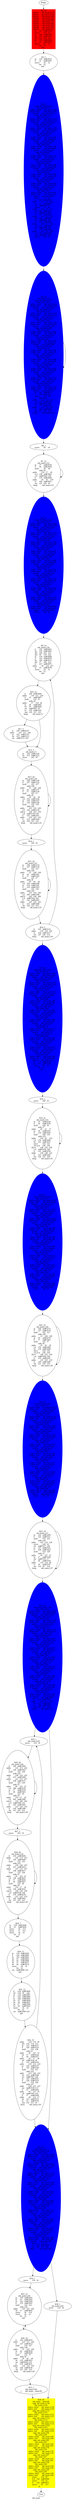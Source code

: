 digraph G{
	label = "old_main"	style = "dashed";
	color = purple;
	Node0 [label = "Begin"];
	Node0 -> {Node2 }
	Node1 [label = "End"];
	Node1 -> {}
	Node2 [label = "B2_20\nspawn	old_main.L122\nspawn	old_main.L113\nspawn	old_main.L104\nspawn	old_main.L95\nspawn	old_main.L86\nspawn	old_main.L77\nspawn	old_main.L68\nspawn	old_main.L59\nspawn	old_main.L50\nspawn	old_main.L41\nla	r13	nd#2933	\nmove	r14	r0	\nli	r26	nd#2939	\nlw	r27	nd#2941	\ndiv	r12	r26	r27	\nla	r19	nd#2945	\nli	r5	nd#2947	\nmove	r4	r2	\nfst	r2	\njalr	\n"];
	Node2 -> {Node3 }
	Node3 [label = "B3_5\nla	r19	nd#2953	\nli	r5	nd#2955	\nmove	r4	r2	\nfst	r2	\njalr	\n"];
	Node3 -> {Node4 }
	Node4 [label = "B4_62\ncqip	old_main.L122\nold_main.L122:\npslice_entry	old_main.L122\npslice_exit	old_main.L122\nspawn	old_main.L123\ncqip	old_main.L113\nold_main.L113:\npslice_entry	old_main.L113\npslice_exit	old_main.L113\nspawn	old_main.L114\ncqip	old_main.L104\nold_main.L104:\npslice_entry	old_main.L104\npslice_exit	old_main.L104\nspawn	old_main.L105\ncqip	old_main.L95\nold_main.L95:\npslice_entry	old_main.L95\npslice_exit	old_main.L95\nspawn	old_main.L96\ncqip	old_main.L86\nold_main.L86:\npslice_entry	old_main.L86\npslice_exit	old_main.L86\nspawn	old_main.L87\ncqip	old_main.L77\nold_main.L77:\npslice_entry	old_main.L77\npslice_exit	old_main.L77\nspawn	old_main.L78\ncqip	old_main.L68\nold_main.L68:\npslice_entry	old_main.L68\npslice_exit	old_main.L68\nspawn	old_main.L69\ncqip	old_main.L59\nold_main.L59:\npslice_entry	old_main.L59\npslice_exit	old_main.L59\nspawn	old_main.L60\ncqip	old_main.L50\nold_main.L50:\npslice_entry	old_main.L50\npslice_exit	old_main.L50\nspawn	old_main.L51\ncqip	old_main.L41\nold_main.L41:\npslice_entry	old_main.L41\npslice_exit	old_main.L41\nspawn	old_main.L42\nmove	r11	r9	\nli	r28	nd#2962	\naddu	r5	r11	r28	\nla	r6	nd#2965	\nsw	nd#2968	r6	\nmove	r7	r0	\naddu	r10	r11	r7	\nli.d	r60	nd#2974	\ns.d	nd#2976	r60	\nli	r8	nd#2980	\naddu	r9	r11	r8	\nli.d	r62	nd#2983	\ns.d	nd#2985	r62	\nli	r10	nd#2989	\naddu	r19	r11	r10	\nli.d	r32	nd#2992	\ns.d	nd#2994	r32	\nli	r20	nd#2998	\naddu	r21	r11	r20	\nli.d	r34	nd#3001	\ns.d	nd#3003	r34	\nmove	r22	r0	\n"];
	Node4 -> {Node5 }
	Node5 [label = "B5_52\nold_main.L30:\ncqip	old_main.L123\nold_main.L123:\npslice_entry	old_main.L123\npslice_exit	old_main.L123\nspawn	old_main.L124\ncqip	old_main.L114\nold_main.L114:\npslice_entry	old_main.L114\npslice_exit	old_main.L114\nspawn	old_main.L115\ncqip	old_main.L105\nold_main.L105:\npslice_entry	old_main.L105\npslice_exit	old_main.L105\nspawn	old_main.L106\ncqip	old_main.L96\nold_main.L96:\npslice_entry	old_main.L96\npslice_exit	old_main.L96\nspawn	old_main.L97\ncqip	old_main.L87\nold_main.L87:\npslice_entry	old_main.L87\npslice_exit	old_main.L87\nspawn	old_main.L88\ncqip	old_main.L78\nold_main.L78:\npslice_entry	old_main.L78\npslice_exit	old_main.L78\nspawn	old_main.L79\ncqip	old_main.L69\nold_main.L69:\npslice_entry	old_main.L69\npslice_exit	old_main.L69\nspawn	old_main.L70\ncqip	old_main.L60\nold_main.L60:\npslice_entry	old_main.L60\npslice_exit	old_main.L60\nspawn	old_main.L61\ncqip	old_main.L51\nold_main.L51:\npslice_entry	old_main.L51\npslice_exit	old_main.L51\nspawn	old_main.L52\ncqip	old_main.L42\nold_main.L42:\npslice_entry	old_main.L42\npslice_exit	old_main.L42\nspawn	old_main.L43\nla	r23	nd#3011	\nli	r24	nd#3013	\nmult	r22	r24	\nmflo	r25	\naddu	r26	r23	r25	\nli.d	r36	nd#3018	\ns.d	nd#3020	r36	\nli	r27	nd#3023	\naddu	r22	r22	r27	\nli	r28	nd#3026	\nsle	r5	r28	r22	\nbeqz	old_main.L30\n"];
	Node5 -> {Node6 Node5 }
	Node6 [label = "B6_1\nmove	r6	r0	\n"];
	Node6 -> {Node7 }
	Node7 [label = "B7_12\nold_main.L31:\nla	r7	nd#3036	\nli	r8	nd#3038	\nmult	r6	r8	\nmflo	r9	\naddu	r10	r7	r9	\nli.d	r38	nd#3043	\ns.d	nd#3045	r38	\nli	r19	nd#3048	\naddu	r6	r6	r19	\nli	r20	nd#3051	\nsle	r21	r20	r6	\nbeqz	old_main.L31\n"];
	Node7 -> {Node8 Node7 }
	Node8 [label = "B8_41\ncqip	old_main.L124\nold_main.L124:\npslice_entry	old_main.L124\npslice_exit	old_main.L124\nspawn	old_main.L125\ncqip	old_main.L115\nold_main.L115:\npslice_entry	old_main.L115\npslice_exit	old_main.L115\nspawn	old_main.L116\ncqip	old_main.L106\nold_main.L106:\npslice_entry	old_main.L106\npslice_exit	old_main.L106\nspawn	old_main.L107\ncqip	old_main.L97\nold_main.L97:\npslice_entry	old_main.L97\npslice_exit	old_main.L97\nspawn	old_main.L98\ncqip	old_main.L88\nold_main.L88:\npslice_entry	old_main.L88\npslice_exit	old_main.L88\nspawn	old_main.L89\ncqip	old_main.L79\nold_main.L79:\npslice_entry	old_main.L79\npslice_exit	old_main.L79\nspawn	old_main.L80\ncqip	old_main.L70\nold_main.L70:\npslice_entry	old_main.L70\npslice_exit	old_main.L70\nspawn	old_main.L71\ncqip	old_main.L61\nold_main.L61:\npslice_entry	old_main.L61\npslice_exit	old_main.L61\nspawn	old_main.L62\ncqip	old_main.L52\nold_main.L52:\npslice_entry	old_main.L52\npslice_exit	old_main.L52\nspawn	old_main.L53\ncqip	old_main.L43\nold_main.L43:\npslice_entry	old_main.L43\npslice_exit	old_main.L43\nspawn	old_main.L44\nmove	r14	r0	\n"];
	Node8 -> {Node9 }
	Node9 [label = "B9_14\nold_main.L34:\nli	r22	nd#3061	\nlw	r23	nd#3063	\ndiv	r24	r22	r23	\ndiv	r6	r14	r24	\nla	r19	nd#3068	\nli	r25	nd#3070	\nlw	r26	nd#3072	\ndiv	r7	r26	r25	\nli	r27	nd#3075	\naddu	r8	r14	r27	\nla	r5	nd#3078	\nmove	r4	r2	\nfst	r2	\njalr	\n"];
	Node9 -> {Node10 }
	Node10 [label = "B10_12\nli	r28	nd#3084	\naddu	r19	r11	r28	\nli	r5	nd#3087	\nmult	r14	r5	\nmflo	r6	\naddu	r7	r19	r6	\nla	r8	nd#3092	\nlw	r9	nd#3094	\nsw	nd#3097	r9	\nla	r10	nd#3101	\nsne	r19	r13	r10	\nbeqz	old_main.L7\n"];
	Node10 -> {Node11 Node12 }
	Node11 [label = "B11_5\nli	r20	nd#3107	\naddu	r21	r13	r20	\nla	r22	nd#3110	\nlw	r23	nd#3112	\nsw	nd#3115	r23	\n"];
	Node11 -> {Node12 }
	Node12 [label = "B12_3\nold_main.L7:\nla	r24	nd#3120	\nlw	r13	nd#3122	\nmove	r25	r0	\n"];
	Node12 -> {Node13 }
	Node13 [label = "B13_24\nold_main.L32:\nla	r26	nd#3130	\nli	r27	nd#3132	\nmult	r25	r27	\nmflo	r28	\naddu	r5	r26	r28	\nla	r6	nd#3137	\nli	r7	nd#3139	\nmult	r25	r7	\nmflo	r8	\naddu	r9	r6	r8	\nl.d	r52	nd#3144	\nla	r10	nd#3147	\nli	r19	nd#3149	\nmult	r25	r19	\nmflo	r20	\naddu	r21	r10	r20	\nl.d	r54	nd#3154	\nadd.d	r56	r52	r54	\ns.d	nd#3158	r56	\nli	r22	nd#3161	\naddu	r25	r25	r22	\nli	r23	nd#3164	\nsle	r24	r23	r25	\nbeqz	old_main.L32\n"];
	Node13 -> {Node14 Node13 }
	Node14 [label = "B14_1\nmove	r25	r0	\n"];
	Node14 -> {Node15 }
	Node15 [label = "B15_24\nold_main.L33:\nla	r26	nd#3174	\nli	r27	nd#3176	\nmult	r25	r27	\nmflo	r28	\naddu	r5	r26	r28	\nla	r6	nd#3181	\nli	r7	nd#3183	\nmult	r25	r7	\nmflo	r8	\naddu	r9	r6	r8	\nl.d	r58	nd#3188	\nla	r10	nd#3191	\nli	r19	nd#3193	\nmult	r25	r19	\nmflo	r20	\naddu	r21	r10	r20	\nl.d	r60	nd#3198	\nadd.d	r62	r58	r60	\ns.d	nd#3202	r62	\nli	r22	nd#3205	\naddu	r25	r25	r22	\nli	r23	nd#3208	\nsle	r24	r23	r25	\nbeqz	old_main.L33\n"];
	Node15 -> {Node16 Node15 }
	Node16 [label = "B16_5\nli	r25	nd#3214	\naddu	r14	r14	r25	\nli	r26	nd#3217	\nsle	r27	r26	r14	\nbeqz	old_main.L34\n"];
	Node16 -> {Node17 Node9 }
	Node17 [label = "B17_45\ncqip	old_main.L125\nold_main.L125:\npslice_entry	old_main.L125\npslice_exit	old_main.L125\nspawn	old_main.L126\ncqip	old_main.L116\nold_main.L116:\npslice_entry	old_main.L116\npslice_exit	old_main.L116\nspawn	old_main.L117\ncqip	old_main.L107\nold_main.L107:\npslice_entry	old_main.L107\npslice_exit	old_main.L107\nspawn	old_main.L108\ncqip	old_main.L98\nold_main.L98:\npslice_entry	old_main.L98\npslice_exit	old_main.L98\nspawn	old_main.L99\ncqip	old_main.L89\nold_main.L89:\npslice_entry	old_main.L89\npslice_exit	old_main.L89\nspawn	old_main.L90\ncqip	old_main.L80\nold_main.L80:\npslice_entry	old_main.L80\npslice_exit	old_main.L80\nspawn	old_main.L81\ncqip	old_main.L71\nold_main.L71:\npslice_entry	old_main.L71\npslice_exit	old_main.L71\nspawn	old_main.L72\ncqip	old_main.L62\nold_main.L62:\npslice_entry	old_main.L62\npslice_exit	old_main.L62\nspawn	old_main.L63\ncqip	old_main.L53\nold_main.L53:\npslice_entry	old_main.L53\npslice_exit	old_main.L53\nspawn	old_main.L54\ncqip	old_main.L44\nold_main.L44:\npslice_entry	old_main.L44\npslice_exit	old_main.L44\nspawn	old_main.L45\nla	r19	nd#3222	\nla	r5	nd#3224	\nmove	r4	r2	\nfst	r2	\njalr	\n"];
	Node17 -> {Node18 }
	Node18 [label = "B18_1\nmove	r28	r0	\n"];
	Node18 -> {Node19 }
	Node19 [label = "B19_21\nold_main.L35:\nla	r5	nd#3234	\nli	r6	nd#3236	\nmult	r28	r6	\nmflo	r7	\naddu	r8	r5	r7	\nla	r9	nd#3241	\nli	r10	nd#3243	\nmult	r28	r10	\nmflo	r19	\naddu	r20	r9	r19	\nl.d	r32	nd#3248	\nlw	r21	nd#3251	\nmtc1	r34	r21	\ncvt.d.w	r36	r34	\ndiv.d	r38	r32	r36	\ns.d	nd#3256	r38	\nli	r22	nd#3259	\naddu	r28	r28	r22	\nli	r23	nd#3262	\nsle	r24	r23	r28	\nbeqz	old_main.L35\n"];
	Node19 -> {Node20 Node19 }
	Node20 [label = "B20_41\ncqip	old_main.L126\nold_main.L126:\npslice_entry	old_main.L126\npslice_exit	old_main.L126\nspawn	old_main.L127\ncqip	old_main.L117\nold_main.L117:\npslice_entry	old_main.L117\npslice_exit	old_main.L117\nspawn	old_main.L118\ncqip	old_main.L108\nold_main.L108:\npslice_entry	old_main.L108\npslice_exit	old_main.L108\nspawn	old_main.L109\ncqip	old_main.L99\nold_main.L99:\npslice_entry	old_main.L99\npslice_exit	old_main.L99\nspawn	old_main.L100\ncqip	old_main.L90\nold_main.L90:\npslice_entry	old_main.L90\npslice_exit	old_main.L90\nspawn	old_main.L91\ncqip	old_main.L81\nold_main.L81:\npslice_entry	old_main.L81\npslice_exit	old_main.L81\nspawn	old_main.L82\ncqip	old_main.L72\nold_main.L72:\npslice_entry	old_main.L72\npslice_exit	old_main.L72\nspawn	old_main.L73\ncqip	old_main.L63\nold_main.L63:\npslice_entry	old_main.L63\npslice_exit	old_main.L63\nspawn	old_main.L64\ncqip	old_main.L54\nold_main.L54:\npslice_entry	old_main.L54\npslice_exit	old_main.L54\nspawn	old_main.L55\ncqip	old_main.L45\nold_main.L45:\npslice_entry	old_main.L45\npslice_exit	old_main.L45\nspawn	old_main.L46\nmove	r25	r0	\n"];
	Node20 -> {Node21 }
	Node21 [label = "B21_21\nold_main.L36:\nla	r26	nd#3272	\nli	r27	nd#3274	\nmult	r25	r27	\nmflo	r28	\naddu	r5	r26	r28	\nla	r6	nd#3279	\nli	r7	nd#3281	\nmult	r25	r7	\nmflo	r8	\naddu	r9	r6	r8	\nl.d	r52	nd#3286	\nlw	r10	nd#3289	\nmtc1	r54	r10	\ncvt.d.w	r56	r54	\ndiv.d	r58	r52	r56	\ns.d	nd#3294	r58	\nli	r19	nd#3297	\naddu	r25	r25	r19	\nli	r20	nd#3300	\nsle	r21	r20	r25	\nbeqz	old_main.L36\n"];
	Node21 -> {Node22 Node21 }
	Node22 [label = "B22_41\ncqip	old_main.L127\nold_main.L127:\npslice_entry	old_main.L127\npslice_exit	old_main.L127\nspawn	old_main.L128\ncqip	old_main.L118\nold_main.L118:\npslice_entry	old_main.L118\npslice_exit	old_main.L118\nspawn	old_main.L119\ncqip	old_main.L109\nold_main.L109:\npslice_entry	old_main.L109\npslice_exit	old_main.L109\nspawn	old_main.L110\ncqip	old_main.L100\nold_main.L100:\npslice_entry	old_main.L100\npslice_exit	old_main.L100\nspawn	old_main.L101\ncqip	old_main.L91\nold_main.L91:\npslice_entry	old_main.L91\npslice_exit	old_main.L91\nspawn	old_main.L92\ncqip	old_main.L82\nold_main.L82:\npslice_entry	old_main.L82\npslice_exit	old_main.L82\nspawn	old_main.L83\ncqip	old_main.L73\nold_main.L73:\npslice_entry	old_main.L73\npslice_exit	old_main.L73\nspawn	old_main.L74\ncqip	old_main.L64\nold_main.L64:\npslice_entry	old_main.L64\npslice_exit	old_main.L64\nspawn	old_main.L65\ncqip	old_main.L55\nold_main.L55:\npslice_entry	old_main.L55\npslice_exit	old_main.L55\nspawn	old_main.L56\ncqip	old_main.L46\nold_main.L46:\npslice_entry	old_main.L46\npslice_exit	old_main.L46\nspawn	old_main.L47\nmove	r14	r0	\n"];
	Node22 -> {Node23 }
	Node23 [label = "B23_19\nold_main.L37:\nla	r22	nd#3309	\nli	r23	nd#3311	\nmult	r14	r23	\nmflo	r24	\naddu	r25	r22	r24	\nmove	r26	r0	\nsw	nd#3317	r26	\nla	r27	nd#3321	\nli	r28	nd#3323	\nmult	r14	r28	\nmflo	r5	\naddu	r6	r27	r5	\nla	r7	nd#3328	\nsw	nd#3331	r7	\nli	r8	nd#3334	\naddu	r14	r14	r8	\nli	r9	nd#3337	\nsle	r10	r9	r14	\nbeqz	old_main.L37\n"];
	Node23 -> {Node24 Node23 }
	Node24 [label = "B24_46\ncqip	old_main.L128\nold_main.L128:\npslice_entry	old_main.L128\npslice_exit	old_main.L128\nspawn	old_main.L129\ncqip	old_main.L119\nold_main.L119:\npslice_entry	old_main.L119\npslice_exit	old_main.L119\nspawn	old_main.L120\ncqip	old_main.L110\nold_main.L110:\npslice_entry	old_main.L110\npslice_exit	old_main.L110\nspawn	old_main.L111\ncqip	old_main.L101\nold_main.L101:\npslice_entry	old_main.L101\npslice_exit	old_main.L101\nspawn	old_main.L102\ncqip	old_main.L92\nold_main.L92:\npslice_entry	old_main.L92\npslice_exit	old_main.L92\nspawn	old_main.L93\ncqip	old_main.L83\nold_main.L83:\npslice_entry	old_main.L83\npslice_exit	old_main.L83\nspawn	old_main.L84\ncqip	old_main.L74\nold_main.L74:\npslice_entry	old_main.L74\npslice_exit	old_main.L74\nspawn	old_main.L75\ncqip	old_main.L65\nold_main.L65:\npslice_entry	old_main.L65\npslice_exit	old_main.L65\nspawn	old_main.L66\ncqip	old_main.L56\nold_main.L56:\npslice_entry	old_main.L56\npslice_exit	old_main.L56\nspawn	old_main.L57\ncqip	old_main.L47\nold_main.L47:\npslice_entry	old_main.L47\npslice_exit	old_main.L47\nspawn	old_main.L48\nli	r19	nd#3342	\naddu	r20	r11	r19	\nlw	r13	nd#3345	\nla	r20	nd#3349	\nsne	r21	r13	r20	\nbeqz	old_main.L21\n"];
	Node24 -> {Node25 Node33 }
	Node25 [label = "B25_1\nold_main.L20:\nmove	r23	r0	\n"];
	Node25 -> {Node26 }
	Node26 [label = "B26_26\nold_main.L38:\nli	r24	nd#3360	\naddu	r22	r13	r24	\nli	r24	nd#3363	\nmult	r23	r24	\nmflo	r25	\naddu	r26	r22	r25	\nli	r27	nd#3368	\naddu	r21	r13	r27	\nli	r28	nd#3371	\nmult	r23	r28	\nmflo	r5	\naddu	r6	r21	r5	\nl.d	r60	nd#3376	\nla	r7	nd#3379	\nli	r8	nd#3381	\nmult	r23	r8	\nmflo	r9	\naddu	r10	r7	r9	\nl.d	r62	nd#3386	\nsub.d	r32	r60	r62	\ns.d	nd#3390	r32	\nli	r19	nd#3393	\naddu	r23	r23	r19	\nli	r20	nd#3396	\nsle	r21	r20	r23	\nbeqz	old_main.L38\n"];
	Node26 -> {Node27 Node26 }
	Node27 [label = "B27_1\nmove	r22	r0	\n"];
	Node27 -> {Node28 }
	Node28 [label = "B28_26\nold_main.L39:\nli	r23	nd#3406	\naddu	r24	r13	r23	\nli	r25	nd#3409	\nmult	r22	r25	\nmflo	r25	\naddu	r26	r24	r25	\nli	r27	nd#3414	\naddu	r23	r13	r27	\nli	r28	nd#3417	\nmult	r22	r28	\nmflo	r5	\naddu	r6	r23	r5	\nl.d	r34	nd#3422	\nla	r7	nd#3425	\nli	r8	nd#3427	\nmult	r22	r8	\nmflo	r9	\naddu	r10	r7	r9	\nl.d	r36	nd#3432	\nsub.d	r38	r34	r36	\ns.d	nd#3436	r38	\nli	r19	nd#3439	\naddu	r22	r22	r19	\nli	r20	nd#3442	\nsle	r21	r20	r22	\nbeqz	old_main.L39\n"];
	Node28 -> {Node29 Node28 }
	Node29 [label = "B29_7\nla	r19	nd#3448	\nla	r5	nd#3450	\nmove	r6	r13	\nmove	r7	r11	\nmove	r4	r2	\nfst	r2	\njalr	\n"];
	Node29 -> {Node30 }
	Node30 [label = "B30_11\nla	r19	nd#3458	\nli	r22	nd#3460	\nla	r23	nd#3463	\nlw	r5	nd#3465	\nlw	r6	nd#3468	\nlw	r7	nd#3471	\nlw	r8	nd#3474	\nmove	r4	r2	\nfst	r2	\nsw	nd#3480	r22	\njalr	\n"];
	Node30 -> {Node31 }
	Node31 [label = "B31_13\nli	r24	nd#3484	\nsll	r14	r9	r24	\nla	r19	nd#3487	\nli	r25	nd#3489	\nla	r26	nd#3492	\nlw	r5	nd#3494	\nlw	r6	nd#3497	\nlw	r7	nd#3500	\nlw	r8	nd#3503	\nmove	r4	r2	\nfst	r2	\nsw	nd#3509	r25	\njalr	\n"];
	Node31 -> {Node32 }
	Node32 [label = "B32_35\naddu	r14	r14	r9	\ndiv	r14	r14	r12	\nla	r27	nd#3517	\nli	r28	nd#3519	\nmult	r14	r28	\nmflo	r5	\naddu	r6	r27	r5	\nlw	r7	nd#3524	\nli	r8	nd#3527	\naddu	r9	r7	r8	\nsw	nd#3530	r9	\nli	r10	nd#3534	\naddu	r19	r13	r10	\nla	r20	nd#3537	\nli	r21	nd#3539	\nmult	r14	r21	\nmflo	r22	\naddu	r23	r20	r22	\nlw	r24	nd#3544	\nsw	nd#3547	r24	\nla	r25	nd#3551	\nli	r26	nd#3553	\nmult	r14	r26	\nmflo	r27	\naddu	r28	r25	r27	\nsw	nd#3558	r13	\nli	r5	nd#3562	\naddu	r6	r13	r5	\nsw	nd#3565	r14	\nli	r7	nd#3569	\naddu	r8	r13	r7	\nlw	r13	nd#3572	\nla	r9	nd#3576	\nsne	r10	r13	r9	\nbnez	old_main.L20\n"];
	Node32 -> {Node33 Node25 }
	Node33 [label = "B33_44\nold_main.L21:\ncqip	old_main.L129\nold_main.L129:\npslice_entry	old_main.L129\npslice_exit	old_main.L129\nspawn	old_main.L130\ncqip	old_main.L120\nold_main.L120:\npslice_entry	old_main.L120\npslice_exit	old_main.L120\nspawn	old_main.L121\ncqip	old_main.L111\nold_main.L111:\npslice_entry	old_main.L111\npslice_exit	old_main.L111\nspawn	old_main.L112\ncqip	old_main.L102\nold_main.L102:\npslice_entry	old_main.L102\npslice_exit	old_main.L102\nspawn	old_main.L103\ncqip	old_main.L93\nold_main.L93:\npslice_entry	old_main.L93\npslice_exit	old_main.L93\nspawn	old_main.L94\ncqip	old_main.L84\nold_main.L84:\npslice_entry	old_main.L84\npslice_exit	old_main.L84\nspawn	old_main.L85\ncqip	old_main.L75\nold_main.L75:\npslice_entry	old_main.L75\npslice_exit	old_main.L75\nspawn	old_main.L76\ncqip	old_main.L66\nold_main.L66:\npslice_entry	old_main.L66\npslice_exit	old_main.L66\nspawn	old_main.L67\ncqip	old_main.L57\nold_main.L57:\npslice_entry	old_main.L57\npslice_exit	old_main.L57\nspawn	old_main.L58\ncqip	old_main.L48\nold_main.L48:\npslice_entry	old_main.L48\npslice_exit	old_main.L48\nspawn	old_main.L49\nmove	r19	r0	\nlw	r20	nd#3584	\nslt	r21	r19	r20	\nbeqz	old_main.L28\n"];
	Node33 -> {Node34 Node38 }
	Node34 [label = "B34_1\nmove	r14	r0	\n"];
	Node34 -> {Node35 }
	Node35 [label = "B35_12\nold_main.L29:\nla	r19	nd#3591	\nla	r5	nd#3593	\nla	r22	nd#3595	\nli	r23	nd#3597	\nmult	r14	r23	\nmflo	r24	\naddu	r25	r22	r24	\nlw	r7	nd#3602	\nmove	r6	r14	\nmove	r4	r2	\nfst	r2	\njalr	\n"];
	Node35 -> {Node36 }
	Node36 [label = "B36_18\nli	r26	nd#3610	\naddu	r25	r11	r26	\nli	r27	nd#3613	\nmult	r14	r27	\nmflo	r28	\naddu	r5	r25	r28	\nla	r6	nd#3618	\nli	r7	nd#3620	\nmult	r14	r7	\nmflo	r8	\naddu	r9	r6	r8	\nlw	r10	nd#3625	\nsw	nd#3628	r10	\nli	r19	nd#3631	\naddu	r14	r14	r19	\nlw	r20	nd#3634	\nsle	r21	r20	r14	\nbeqz	old_main.L29\n"];
	Node36 -> {Node37 Node35 }
	Node37 [label = "B37_1\nold_main.L40:\nj	old_main.__done38\n"];
	Node37 -> {Node39 }
	Node38 [label = "B38_1\nold_main.L28:\nmove	r14	r0	\n"];
	Node38 -> {Node39 }
	Node39 [label = "B39_36\nold_main.__done38:\ncqip	old_main.L130\nold_main.L130:\npslice_entry	old_main.L130\npslice_exit	old_main.L130\ncqip	old_main.L121\nold_main.L121:\npslice_entry	old_main.L121\npslice_exit	old_main.L121\ncqip	old_main.L112\nold_main.L112:\npslice_entry	old_main.L112\npslice_exit	old_main.L112\ncqip	old_main.L103\nold_main.L103:\npslice_entry	old_main.L103\npslice_exit	old_main.L103\ncqip	old_main.L94\nold_main.L94:\npslice_entry	old_main.L94\npslice_exit	old_main.L94\ncqip	old_main.L85\nold_main.L85:\npslice_entry	old_main.L85\npslice_exit	old_main.L85\ncqip	old_main.L76\nold_main.L76:\npslice_entry	old_main.L76\npslice_exit	old_main.L76\ncqip	old_main.L67\nold_main.L67:\npslice_entry	old_main.L67\npslice_exit	old_main.L67\ncqip	old_main.L58\nold_main.L58:\npslice_entry	old_main.L58\npslice_exit	old_main.L58\ncqip	old_main.L49\nold_main.L49:\npslice_entry	old_main.L49\npslice_exit	old_main.L49\nmove	r14	r0	\nli.d	r52	nd#3646	\nmove	r14	r0	\nli	r22	nd#3651	\nmove	r9	r11	\njr	\n"];
	Node39 -> {Node1 }
	Node2 [shape = box ,style=filled ,color=red];
	Node2 [shape = box ,style=filled ,color=red];
	Node2 [shape = box ,style=filled ,color=red];
	Node2 [shape = box ,style=filled ,color=red];
	Node2 [shape = box ,style=filled ,color=red];
	Node2 [shape = box ,style=filled ,color=red];
	Node2 [shape = box ,style=filled ,color=red];
	Node2 [shape = box ,style=filled ,color=red];
	Node2 [shape = box ,style=filled ,color=red];
	Node2 [shape = box ,style=filled ,color=red];
	Node4 [shape = ellipse ,style=filled ,color=blue];
	Node4 [shape = ellipse ,style=filled ,color=blue];
	Node4 [shape = ellipse ,style=filled ,color=blue];
	Node4 [shape = ellipse ,style=filled ,color=blue];
	Node4 [shape = ellipse ,style=filled ,color=blue];
	Node4 [shape = ellipse ,style=filled ,color=blue];
	Node4 [shape = ellipse ,style=filled ,color=blue];
	Node4 [shape = ellipse ,style=filled ,color=blue];
	Node4 [shape = ellipse ,style=filled ,color=blue];
	Node4 [shape = ellipse ,style=filled ,color=blue];
	Node5 [shape = ellipse ,style=filled ,color=blue];
	Node5 [shape = ellipse ,style=filled ,color=blue];
	Node5 [shape = ellipse ,style=filled ,color=blue];
	Node5 [shape = ellipse ,style=filled ,color=blue];
	Node5 [shape = ellipse ,style=filled ,color=blue];
	Node5 [shape = ellipse ,style=filled ,color=blue];
	Node5 [shape = ellipse ,style=filled ,color=blue];
	Node5 [shape = ellipse ,style=filled ,color=blue];
	Node5 [shape = ellipse ,style=filled ,color=blue];
	Node5 [shape = ellipse ,style=filled ,color=blue];
	Node8 [shape = ellipse ,style=filled ,color=blue];
	Node8 [shape = ellipse ,style=filled ,color=blue];
	Node8 [shape = ellipse ,style=filled ,color=blue];
	Node8 [shape = ellipse ,style=filled ,color=blue];
	Node8 [shape = ellipse ,style=filled ,color=blue];
	Node8 [shape = ellipse ,style=filled ,color=blue];
	Node8 [shape = ellipse ,style=filled ,color=blue];
	Node8 [shape = ellipse ,style=filled ,color=blue];
	Node8 [shape = ellipse ,style=filled ,color=blue];
	Node8 [shape = ellipse ,style=filled ,color=blue];
	Node17 [shape = ellipse ,style=filled ,color=blue];
	Node17 [shape = ellipse ,style=filled ,color=blue];
	Node17 [shape = ellipse ,style=filled ,color=blue];
	Node17 [shape = ellipse ,style=filled ,color=blue];
	Node17 [shape = ellipse ,style=filled ,color=blue];
	Node17 [shape = ellipse ,style=filled ,color=blue];
	Node17 [shape = ellipse ,style=filled ,color=blue];
	Node17 [shape = ellipse ,style=filled ,color=blue];
	Node17 [shape = ellipse ,style=filled ,color=blue];
	Node17 [shape = ellipse ,style=filled ,color=blue];
	Node20 [shape = ellipse ,style=filled ,color=blue];
	Node20 [shape = ellipse ,style=filled ,color=blue];
	Node20 [shape = ellipse ,style=filled ,color=blue];
	Node20 [shape = ellipse ,style=filled ,color=blue];
	Node20 [shape = ellipse ,style=filled ,color=blue];
	Node20 [shape = ellipse ,style=filled ,color=blue];
	Node20 [shape = ellipse ,style=filled ,color=blue];
	Node20 [shape = ellipse ,style=filled ,color=blue];
	Node20 [shape = ellipse ,style=filled ,color=blue];
	Node20 [shape = ellipse ,style=filled ,color=blue];
	Node22 [shape = ellipse ,style=filled ,color=blue];
	Node22 [shape = ellipse ,style=filled ,color=blue];
	Node22 [shape = ellipse ,style=filled ,color=blue];
	Node22 [shape = ellipse ,style=filled ,color=blue];
	Node22 [shape = ellipse ,style=filled ,color=blue];
	Node22 [shape = ellipse ,style=filled ,color=blue];
	Node22 [shape = ellipse ,style=filled ,color=blue];
	Node22 [shape = ellipse ,style=filled ,color=blue];
	Node22 [shape = ellipse ,style=filled ,color=blue];
	Node22 [shape = ellipse ,style=filled ,color=blue];
	Node24 [shape = ellipse ,style=filled ,color=blue];
	Node24 [shape = ellipse ,style=filled ,color=blue];
	Node24 [shape = ellipse ,style=filled ,color=blue];
	Node24 [shape = ellipse ,style=filled ,color=blue];
	Node24 [shape = ellipse ,style=filled ,color=blue];
	Node24 [shape = ellipse ,style=filled ,color=blue];
	Node24 [shape = ellipse ,style=filled ,color=blue];
	Node24 [shape = ellipse ,style=filled ,color=blue];
	Node24 [shape = ellipse ,style=filled ,color=blue];
	Node24 [shape = ellipse ,style=filled ,color=blue];
	Node33 [shape = ellipse ,style=filled ,color=blue];
	Node33 [shape = ellipse ,style=filled ,color=blue];
	Node33 [shape = ellipse ,style=filled ,color=blue];
	Node33 [shape = ellipse ,style=filled ,color=blue];
	Node33 [shape = ellipse ,style=filled ,color=blue];
	Node33 [shape = ellipse ,style=filled ,color=blue];
	Node33 [shape = ellipse ,style=filled ,color=blue];
	Node33 [shape = ellipse ,style=filled ,color=blue];
	Node33 [shape = ellipse ,style=filled ,color=blue];
	Node33 [shape = ellipse ,style=filled ,color=blue];
	Node39 [shape = polygon ,style=filled ,color=yellow];
	Node39 [shape = polygon ,style=filled ,color=yellow];
	Node39 [shape = polygon ,style=filled ,color=yellow];
	Node39 [shape = polygon ,style=filled ,color=yellow];
	Node39 [shape = polygon ,style=filled ,color=yellow];
	Node39 [shape = polygon ,style=filled ,color=yellow];
	Node39 [shape = polygon ,style=filled ,color=yellow];
	Node39 [shape = polygon ,style=filled ,color=yellow];
	Node39 [shape = polygon ,style=filled ,color=yellow];
	Node39 [shape = polygon ,style=filled ,color=yellow];
}
